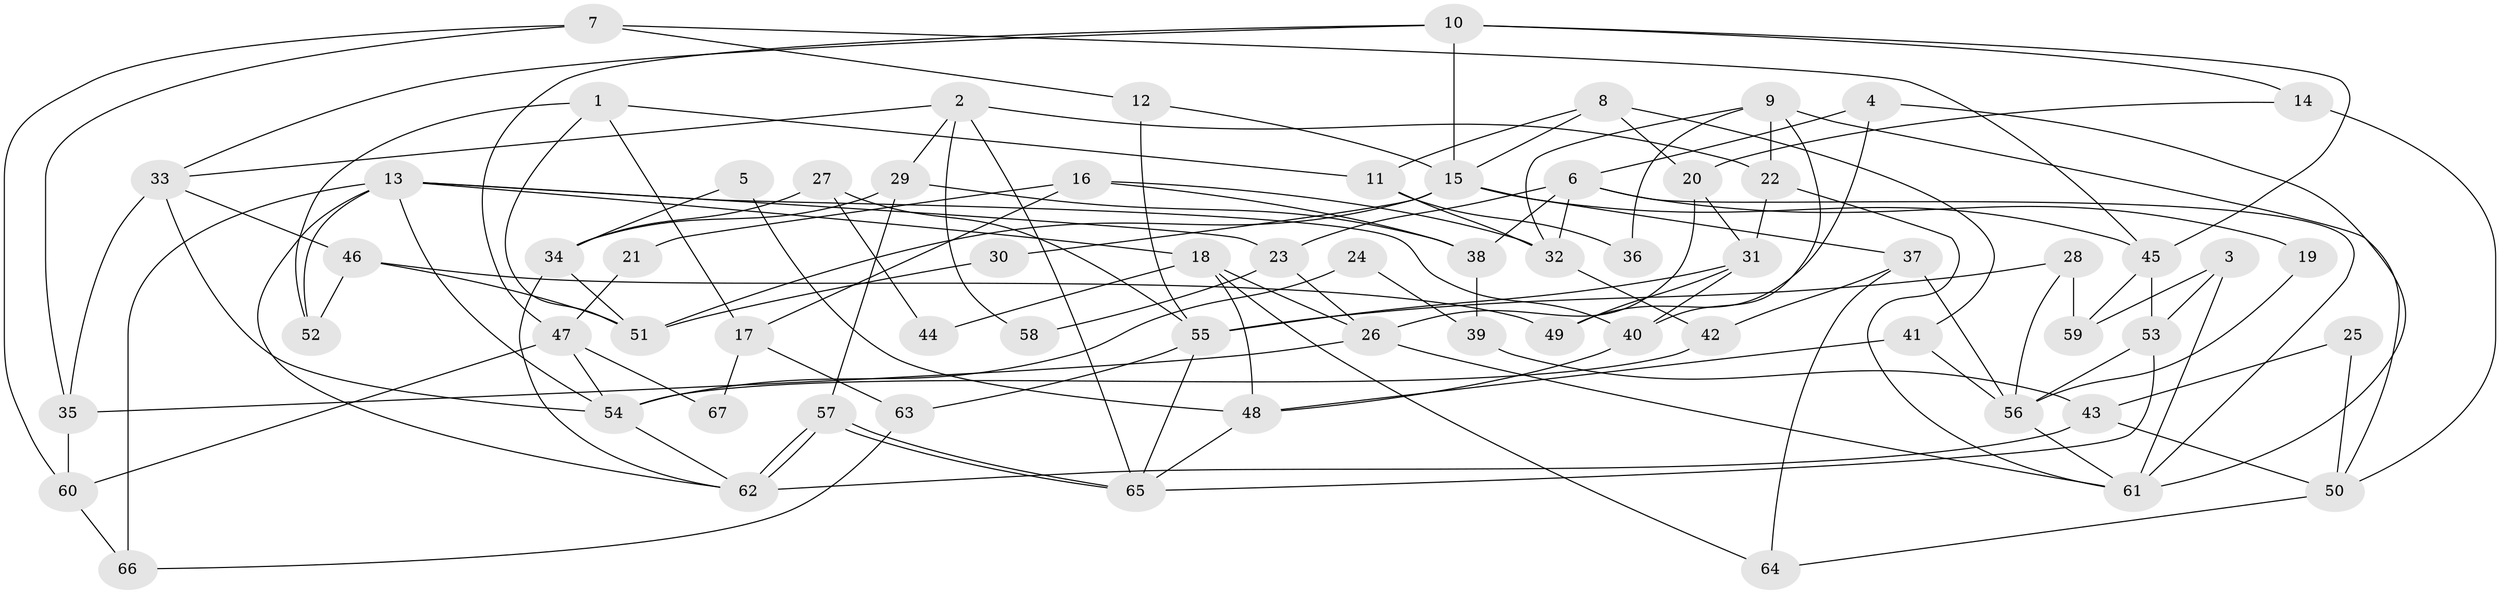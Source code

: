 // Generated by graph-tools (version 1.1) at 2025/11/02/27/25 16:11:17]
// undirected, 67 vertices, 134 edges
graph export_dot {
graph [start="1"]
  node [color=gray90,style=filled];
  1;
  2;
  3;
  4;
  5;
  6;
  7;
  8;
  9;
  10;
  11;
  12;
  13;
  14;
  15;
  16;
  17;
  18;
  19;
  20;
  21;
  22;
  23;
  24;
  25;
  26;
  27;
  28;
  29;
  30;
  31;
  32;
  33;
  34;
  35;
  36;
  37;
  38;
  39;
  40;
  41;
  42;
  43;
  44;
  45;
  46;
  47;
  48;
  49;
  50;
  51;
  52;
  53;
  54;
  55;
  56;
  57;
  58;
  59;
  60;
  61;
  62;
  63;
  64;
  65;
  66;
  67;
  1 -- 17;
  1 -- 52;
  1 -- 11;
  1 -- 51;
  2 -- 65;
  2 -- 22;
  2 -- 29;
  2 -- 33;
  2 -- 58;
  3 -- 53;
  3 -- 61;
  3 -- 59;
  4 -- 49;
  4 -- 6;
  4 -- 61;
  5 -- 34;
  5 -- 48;
  6 -- 32;
  6 -- 23;
  6 -- 19;
  6 -- 38;
  6 -- 61;
  7 -- 35;
  7 -- 60;
  7 -- 12;
  7 -- 45;
  8 -- 20;
  8 -- 15;
  8 -- 11;
  8 -- 41;
  9 -- 50;
  9 -- 22;
  9 -- 32;
  9 -- 36;
  9 -- 40;
  10 -- 15;
  10 -- 45;
  10 -- 14;
  10 -- 33;
  10 -- 47;
  11 -- 32;
  11 -- 36;
  12 -- 15;
  12 -- 55;
  13 -- 62;
  13 -- 54;
  13 -- 18;
  13 -- 23;
  13 -- 40;
  13 -- 52;
  13 -- 66;
  14 -- 20;
  14 -- 50;
  15 -- 45;
  15 -- 37;
  15 -- 30;
  15 -- 51;
  16 -- 32;
  16 -- 38;
  16 -- 17;
  16 -- 21;
  17 -- 63;
  17 -- 67;
  18 -- 48;
  18 -- 26;
  18 -- 44;
  18 -- 64;
  19 -- 56;
  20 -- 26;
  20 -- 31;
  21 -- 47;
  22 -- 31;
  22 -- 61;
  23 -- 26;
  23 -- 58;
  24 -- 39;
  24 -- 54;
  25 -- 43;
  25 -- 50;
  26 -- 61;
  26 -- 35;
  27 -- 34;
  27 -- 55;
  27 -- 44;
  28 -- 55;
  28 -- 56;
  28 -- 59;
  29 -- 57;
  29 -- 34;
  29 -- 38;
  30 -- 51;
  31 -- 55;
  31 -- 40;
  31 -- 49;
  32 -- 42;
  33 -- 35;
  33 -- 46;
  33 -- 54;
  34 -- 51;
  34 -- 62;
  35 -- 60;
  37 -- 56;
  37 -- 42;
  37 -- 64;
  38 -- 39;
  39 -- 43;
  40 -- 48;
  41 -- 56;
  41 -- 48;
  42 -- 54;
  43 -- 50;
  43 -- 62;
  45 -- 59;
  45 -- 53;
  46 -- 51;
  46 -- 49;
  46 -- 52;
  47 -- 54;
  47 -- 60;
  47 -- 67;
  48 -- 65;
  50 -- 64;
  53 -- 65;
  53 -- 56;
  54 -- 62;
  55 -- 65;
  55 -- 63;
  56 -- 61;
  57 -- 62;
  57 -- 62;
  57 -- 65;
  57 -- 65;
  60 -- 66;
  63 -- 66;
}
